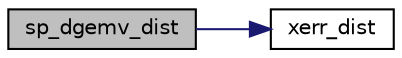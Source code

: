 digraph "sp_dgemv_dist"
{
 // LATEX_PDF_SIZE
  edge [fontname="Helvetica",fontsize="10",labelfontname="Helvetica",labelfontsize="10"];
  node [fontname="Helvetica",fontsize="10",shape=record];
  rankdir="LR";
  Node1 [label="sp_dgemv_dist",height=0.2,width=0.4,color="black", fillcolor="grey75", style="filled", fontcolor="black",tooltip="SpGEMV."];
  Node1 -> Node2 [color="midnightblue",fontsize="10",style="solid",fontname="Helvetica"];
  Node2 [label="xerr_dist",height=0.2,width=0.4,color="black", fillcolor="white", style="filled",URL="$superlu__defs_8h.html#a0d728f1da812b1373a0e58ff81f6a711",tooltip=" "];
}
